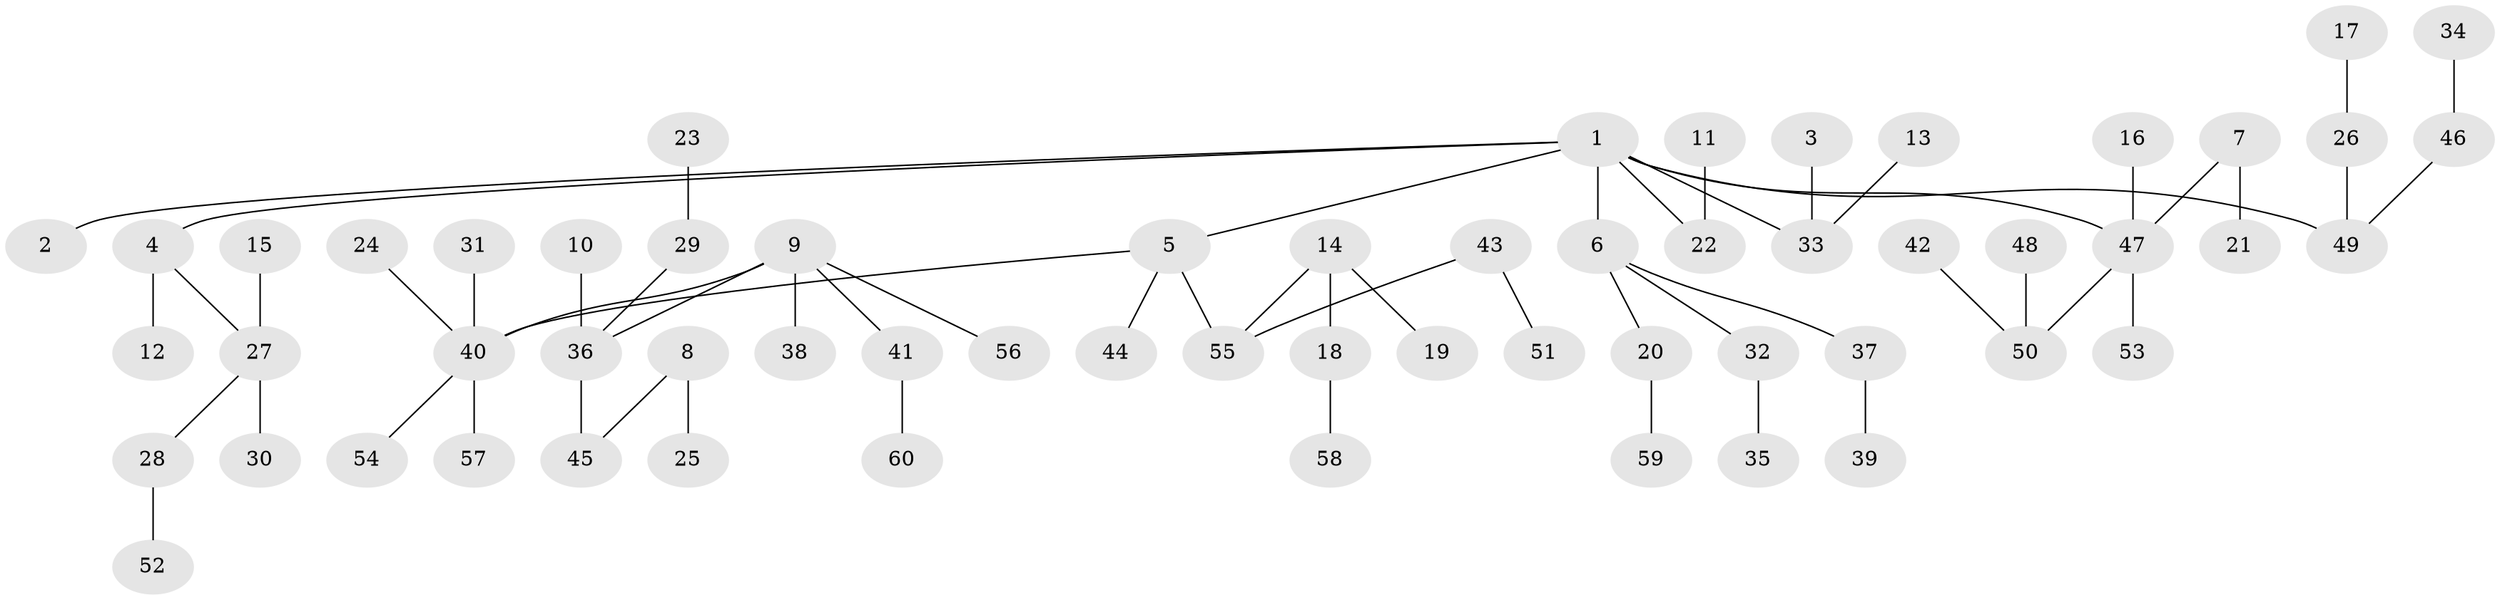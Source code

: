 // original degree distribution, {4: 0.08333333333333333, 7: 0.016666666666666666, 3: 0.15, 1: 0.5, 2: 0.225, 6: 0.008333333333333333, 5: 0.016666666666666666}
// Generated by graph-tools (version 1.1) at 2025/26/03/09/25 03:26:30]
// undirected, 60 vertices, 59 edges
graph export_dot {
graph [start="1"]
  node [color=gray90,style=filled];
  1;
  2;
  3;
  4;
  5;
  6;
  7;
  8;
  9;
  10;
  11;
  12;
  13;
  14;
  15;
  16;
  17;
  18;
  19;
  20;
  21;
  22;
  23;
  24;
  25;
  26;
  27;
  28;
  29;
  30;
  31;
  32;
  33;
  34;
  35;
  36;
  37;
  38;
  39;
  40;
  41;
  42;
  43;
  44;
  45;
  46;
  47;
  48;
  49;
  50;
  51;
  52;
  53;
  54;
  55;
  56;
  57;
  58;
  59;
  60;
  1 -- 2 [weight=1.0];
  1 -- 4 [weight=1.0];
  1 -- 5 [weight=1.0];
  1 -- 6 [weight=1.0];
  1 -- 22 [weight=1.0];
  1 -- 33 [weight=1.0];
  1 -- 47 [weight=1.0];
  1 -- 49 [weight=1.0];
  3 -- 33 [weight=1.0];
  4 -- 12 [weight=1.0];
  4 -- 27 [weight=1.0];
  5 -- 40 [weight=1.0];
  5 -- 44 [weight=1.0];
  5 -- 55 [weight=1.0];
  6 -- 20 [weight=1.0];
  6 -- 32 [weight=1.0];
  6 -- 37 [weight=1.0];
  7 -- 21 [weight=1.0];
  7 -- 47 [weight=1.0];
  8 -- 25 [weight=1.0];
  8 -- 45 [weight=1.0];
  9 -- 36 [weight=1.0];
  9 -- 38 [weight=1.0];
  9 -- 40 [weight=1.0];
  9 -- 41 [weight=1.0];
  9 -- 56 [weight=1.0];
  10 -- 36 [weight=1.0];
  11 -- 22 [weight=1.0];
  13 -- 33 [weight=1.0];
  14 -- 18 [weight=1.0];
  14 -- 19 [weight=1.0];
  14 -- 55 [weight=1.0];
  15 -- 27 [weight=1.0];
  16 -- 47 [weight=1.0];
  17 -- 26 [weight=1.0];
  18 -- 58 [weight=1.0];
  20 -- 59 [weight=1.0];
  23 -- 29 [weight=1.0];
  24 -- 40 [weight=1.0];
  26 -- 49 [weight=1.0];
  27 -- 28 [weight=1.0];
  27 -- 30 [weight=1.0];
  28 -- 52 [weight=1.0];
  29 -- 36 [weight=1.0];
  31 -- 40 [weight=1.0];
  32 -- 35 [weight=1.0];
  34 -- 46 [weight=1.0];
  36 -- 45 [weight=1.0];
  37 -- 39 [weight=1.0];
  40 -- 54 [weight=1.0];
  40 -- 57 [weight=1.0];
  41 -- 60 [weight=1.0];
  42 -- 50 [weight=1.0];
  43 -- 51 [weight=1.0];
  43 -- 55 [weight=1.0];
  46 -- 49 [weight=1.0];
  47 -- 50 [weight=1.0];
  47 -- 53 [weight=1.0];
  48 -- 50 [weight=1.0];
}
